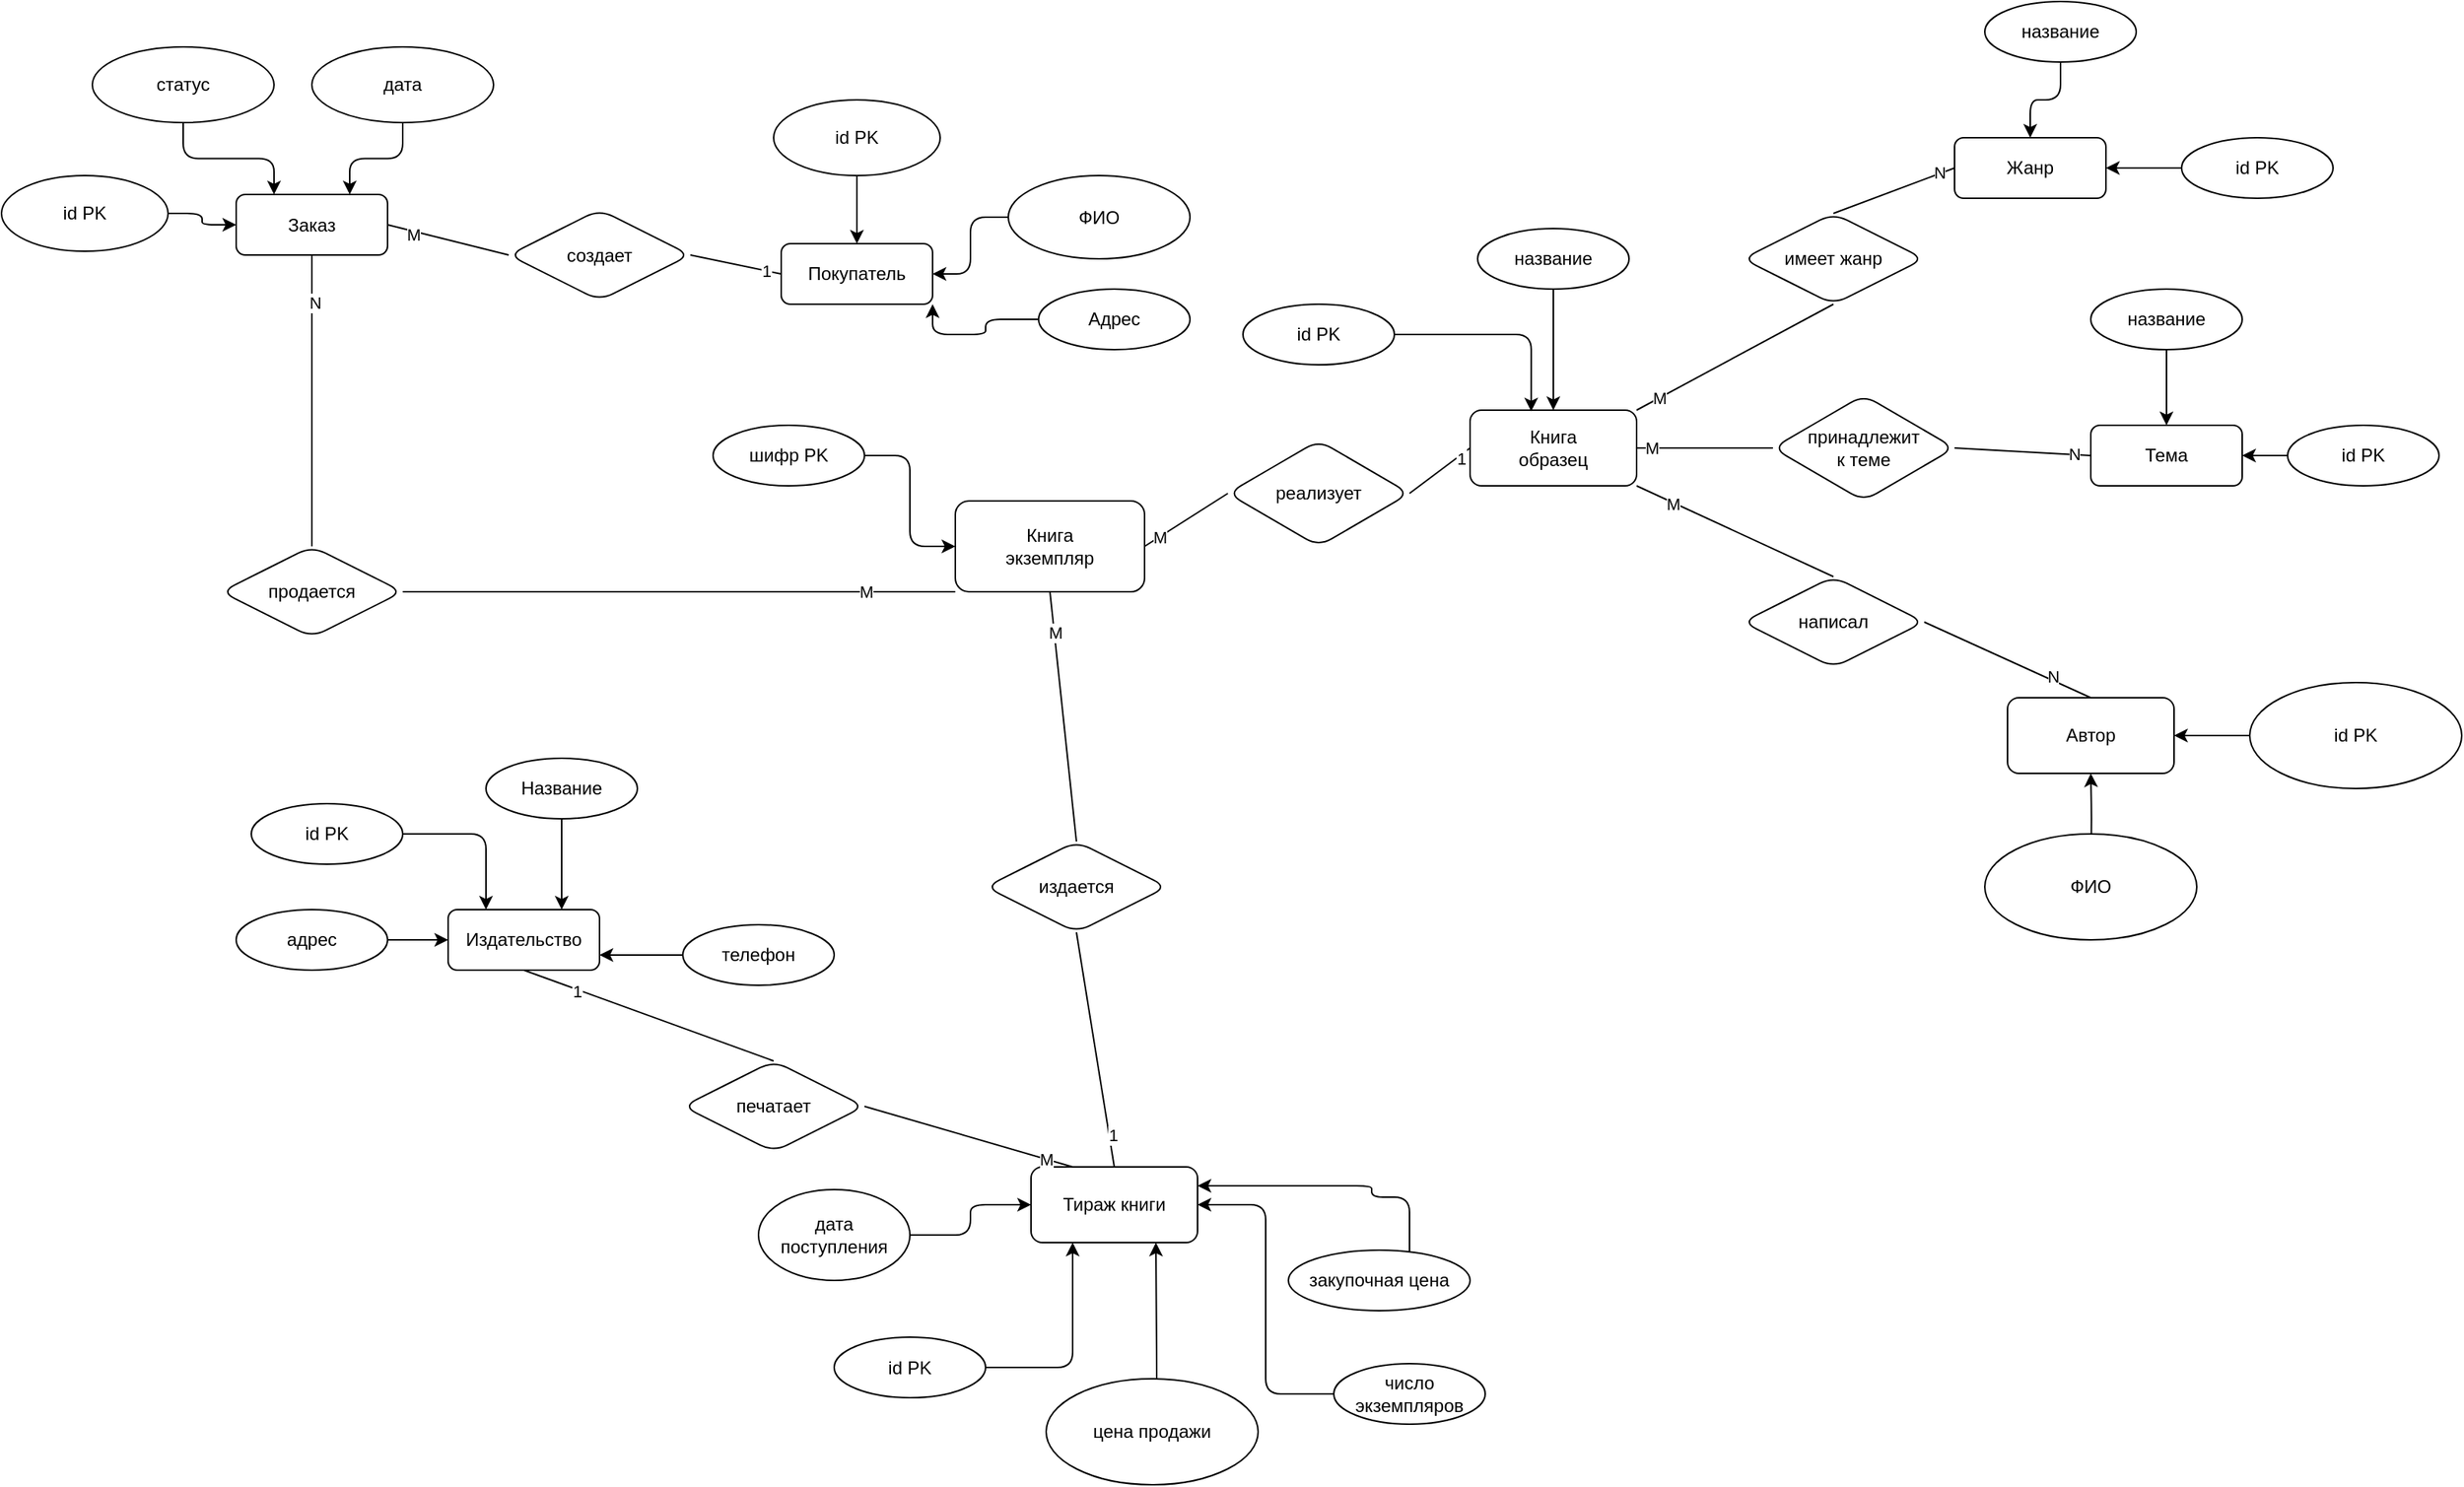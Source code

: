 <mxfile version="28.1.2">
  <diagram name="Page-1" id="4gY1-9q_Mk5y2YA-QHFZ">
    <mxGraphModel dx="2745" dy="1313" grid="1" gridSize="10" guides="1" tooltips="1" connect="1" arrows="1" fold="1" page="1" pageScale="1" pageWidth="850" pageHeight="1100" math="0" shadow="0" adaptiveColors="simple">
      <root>
        <mxCell id="0" />
        <mxCell id="1" parent="0" />
        <mxCell id="9Se3oxlIsE2VvD1E5Tmt-3" value="Книга&lt;div&gt;образец&lt;/div&gt;" style="html=1;whiteSpace=wrap;rounded=1;" parent="1" vertex="1">
          <mxGeometry x="210" y="360" width="110" height="50" as="geometry" />
        </mxCell>
        <mxCell id="9Se3oxlIsE2VvD1E5Tmt-8" value="id PK" style="ellipse;whiteSpace=wrap;html=1;rounded=1;" parent="1" vertex="1">
          <mxGeometry x="60" y="290" width="100" height="40" as="geometry" />
        </mxCell>
        <mxCell id="9Se3oxlIsE2VvD1E5Tmt-14" style="edgeStyle=orthogonalEdgeStyle;rounded=1;orthogonalLoop=1;jettySize=auto;html=1;entryX=0.5;entryY=0;entryDx=0;entryDy=0;" parent="1" source="9Se3oxlIsE2VvD1E5Tmt-11" target="9Se3oxlIsE2VvD1E5Tmt-3" edge="1">
          <mxGeometry relative="1" as="geometry" />
        </mxCell>
        <mxCell id="9Se3oxlIsE2VvD1E5Tmt-11" value="название" style="ellipse;whiteSpace=wrap;html=1;rounded=1;" parent="1" vertex="1">
          <mxGeometry x="215" y="240" width="100" height="40" as="geometry" />
        </mxCell>
        <mxCell id="9Se3oxlIsE2VvD1E5Tmt-16" style="edgeStyle=orthogonalEdgeStyle;rounded=1;orthogonalLoop=1;jettySize=auto;html=1;entryX=0.367;entryY=0.016;entryDx=0;entryDy=0;entryPerimeter=0;" parent="1" source="9Se3oxlIsE2VvD1E5Tmt-8" target="9Se3oxlIsE2VvD1E5Tmt-3" edge="1">
          <mxGeometry relative="1" as="geometry">
            <Array as="points">
              <mxPoint x="250" y="310" />
            </Array>
          </mxGeometry>
        </mxCell>
        <mxCell id="9Se3oxlIsE2VvD1E5Tmt-17" value="Тираж книги" style="html=1;whiteSpace=wrap;rounded=1;" parent="1" vertex="1">
          <mxGeometry x="-80" y="860" width="110" height="50" as="geometry" />
        </mxCell>
        <mxCell id="9Se3oxlIsE2VvD1E5Tmt-26" style="edgeStyle=orthogonalEdgeStyle;rounded=1;orthogonalLoop=1;jettySize=auto;html=1;entryX=0;entryY=0.5;entryDx=0;entryDy=0;" parent="1" source="9Se3oxlIsE2VvD1E5Tmt-18" target="9Se3oxlIsE2VvD1E5Tmt-17" edge="1">
          <mxGeometry relative="1" as="geometry" />
        </mxCell>
        <mxCell id="9Se3oxlIsE2VvD1E5Tmt-18" value="дата поступления" style="ellipse;whiteSpace=wrap;html=1;rounded=1;" parent="1" vertex="1">
          <mxGeometry x="-260" y="875" width="100" height="60" as="geometry" />
        </mxCell>
        <mxCell id="9Se3oxlIsE2VvD1E5Tmt-29" style="edgeStyle=orthogonalEdgeStyle;rounded=1;orthogonalLoop=1;jettySize=auto;html=1;entryX=1;entryY=0.25;entryDx=0;entryDy=0;exitX=0;exitY=0.5;exitDx=0;exitDy=0;" parent="1" source="9Se3oxlIsE2VvD1E5Tmt-20" target="9Se3oxlIsE2VvD1E5Tmt-17" edge="1">
          <mxGeometry relative="1" as="geometry">
            <Array as="points">
              <mxPoint x="170" y="880" />
              <mxPoint x="145" y="880" />
              <mxPoint x="145" y="873" />
            </Array>
            <mxPoint x="145" y="916.771" as="sourcePoint" />
          </mxGeometry>
        </mxCell>
        <mxCell id="9Se3oxlIsE2VvD1E5Tmt-20" value="закупочная цена" style="ellipse;whiteSpace=wrap;html=1;rounded=1;" parent="1" vertex="1">
          <mxGeometry x="90" y="915" width="120" height="40" as="geometry" />
        </mxCell>
        <mxCell id="9Se3oxlIsE2VvD1E5Tmt-23" style="edgeStyle=orthogonalEdgeStyle;rounded=1;orthogonalLoop=1;jettySize=auto;html=1;entryX=1;entryY=0.5;entryDx=0;entryDy=0;" parent="1" source="9Se3oxlIsE2VvD1E5Tmt-21" target="9Se3oxlIsE2VvD1E5Tmt-17" edge="1">
          <mxGeometry relative="1" as="geometry" />
        </mxCell>
        <mxCell id="9Se3oxlIsE2VvD1E5Tmt-21" value="число экземпляров" style="ellipse;whiteSpace=wrap;html=1;rounded=1;" parent="1" vertex="1">
          <mxGeometry x="120" y="990" width="100" height="40" as="geometry" />
        </mxCell>
        <mxCell id="9Se3oxlIsE2VvD1E5Tmt-36" value="издается" style="shape=rhombus;perimeter=rhombusPerimeter;whiteSpace=wrap;html=1;align=center;rounded=1;" parent="1" vertex="1">
          <mxGeometry x="-110" y="645" width="120" height="60" as="geometry" />
        </mxCell>
        <mxCell id="9Se3oxlIsE2VvD1E5Tmt-47" value="" style="endArrow=none;html=1;rounded=1;entryX=0.5;entryY=0;entryDx=0;entryDy=0;exitX=0.5;exitY=1;exitDx=0;exitDy=0;" parent="1" source="R1NpIcsILPxAZZRYo32D-2" target="9Se3oxlIsE2VvD1E5Tmt-36" edge="1">
          <mxGeometry relative="1" as="geometry">
            <mxPoint x="220" y="510" as="sourcePoint" />
            <mxPoint x="320" y="480" as="targetPoint" />
          </mxGeometry>
        </mxCell>
        <mxCell id="9Se3oxlIsE2VvD1E5Tmt-49" value="M" style="edgeLabel;html=1;align=center;verticalAlign=middle;resizable=0;points=[];rounded=1;" parent="9Se3oxlIsE2VvD1E5Tmt-47" vertex="1" connectable="0">
          <mxGeometry x="-0.678" relative="1" as="geometry">
            <mxPoint as="offset" />
          </mxGeometry>
        </mxCell>
        <mxCell id="9Se3oxlIsE2VvD1E5Tmt-48" value="" style="endArrow=none;html=1;rounded=1;entryX=0.5;entryY=1;entryDx=0;entryDy=0;exitX=0.5;exitY=0;exitDx=0;exitDy=0;" parent="1" source="9Se3oxlIsE2VvD1E5Tmt-17" target="9Se3oxlIsE2VvD1E5Tmt-36" edge="1">
          <mxGeometry relative="1" as="geometry">
            <mxPoint x="10" y="790" as="sourcePoint" />
            <mxPoint x="170" y="790" as="targetPoint" />
          </mxGeometry>
        </mxCell>
        <mxCell id="9Se3oxlIsE2VvD1E5Tmt-51" value="1" style="edgeLabel;html=1;align=center;verticalAlign=middle;resizable=0;points=[];rounded=1;" parent="9Se3oxlIsE2VvD1E5Tmt-48" vertex="1" connectable="0">
          <mxGeometry x="-0.727" y="-1" relative="1" as="geometry">
            <mxPoint x="1" as="offset" />
          </mxGeometry>
        </mxCell>
        <mxCell id="9Se3oxlIsE2VvD1E5Tmt-52" value="Тема" style="whiteSpace=wrap;html=1;align=center;rounded=1;" parent="1" vertex="1">
          <mxGeometry x="620" y="370" width="100" height="40" as="geometry" />
        </mxCell>
        <mxCell id="9Se3oxlIsE2VvD1E5Tmt-53" value="принадлежит&lt;div&gt;к теме&lt;/div&gt;" style="shape=rhombus;perimeter=rhombusPerimeter;whiteSpace=wrap;html=1;align=center;rounded=1;" parent="1" vertex="1">
          <mxGeometry x="410" y="350" width="120" height="70" as="geometry" />
        </mxCell>
        <mxCell id="9Se3oxlIsE2VvD1E5Tmt-55" value="" style="endArrow=none;html=1;rounded=1;exitX=1;exitY=0.5;exitDx=0;exitDy=0;entryX=0;entryY=0.5;entryDx=0;entryDy=0;" parent="1" source="9Se3oxlIsE2VvD1E5Tmt-3" target="9Se3oxlIsE2VvD1E5Tmt-53" edge="1">
          <mxGeometry relative="1" as="geometry">
            <mxPoint x="280" y="480" as="sourcePoint" />
            <mxPoint x="440" y="480" as="targetPoint" />
          </mxGeometry>
        </mxCell>
        <mxCell id="9Se3oxlIsE2VvD1E5Tmt-57" value="M" style="edgeLabel;html=1;align=center;verticalAlign=middle;resizable=0;points=[];rounded=1;" parent="9Se3oxlIsE2VvD1E5Tmt-55" vertex="1" connectable="0">
          <mxGeometry x="-0.774" relative="1" as="geometry">
            <mxPoint as="offset" />
          </mxGeometry>
        </mxCell>
        <mxCell id="9Se3oxlIsE2VvD1E5Tmt-56" value="" style="endArrow=none;html=1;rounded=1;exitX=1;exitY=0.5;exitDx=0;exitDy=0;entryX=0;entryY=0.5;entryDx=0;entryDy=0;" parent="1" source="9Se3oxlIsE2VvD1E5Tmt-53" target="9Se3oxlIsE2VvD1E5Tmt-52" edge="1">
          <mxGeometry relative="1" as="geometry">
            <mxPoint x="420" y="460" as="sourcePoint" />
            <mxPoint x="580" y="460" as="targetPoint" />
          </mxGeometry>
        </mxCell>
        <mxCell id="9Se3oxlIsE2VvD1E5Tmt-58" value="N" style="edgeLabel;html=1;align=center;verticalAlign=middle;resizable=0;points=[];rounded=1;" parent="9Se3oxlIsE2VvD1E5Tmt-56" vertex="1" connectable="0">
          <mxGeometry x="0.755" y="1" relative="1" as="geometry">
            <mxPoint as="offset" />
          </mxGeometry>
        </mxCell>
        <mxCell id="9Se3oxlIsE2VvD1E5Tmt-60" style="edgeStyle=orthogonalEdgeStyle;rounded=1;orthogonalLoop=1;jettySize=auto;html=1;entryX=0.5;entryY=0;entryDx=0;entryDy=0;" parent="1" source="9Se3oxlIsE2VvD1E5Tmt-59" target="9Se3oxlIsE2VvD1E5Tmt-52" edge="1">
          <mxGeometry relative="1" as="geometry" />
        </mxCell>
        <mxCell id="9Se3oxlIsE2VvD1E5Tmt-59" value="название" style="ellipse;whiteSpace=wrap;html=1;align=center;rounded=1;" parent="1" vertex="1">
          <mxGeometry x="620" y="280" width="100" height="40" as="geometry" />
        </mxCell>
        <mxCell id="9Se3oxlIsE2VvD1E5Tmt-62" style="edgeStyle=orthogonalEdgeStyle;rounded=1;orthogonalLoop=1;jettySize=auto;html=1;entryX=1;entryY=0.5;entryDx=0;entryDy=0;" parent="1" source="9Se3oxlIsE2VvD1E5Tmt-61" target="9Se3oxlIsE2VvD1E5Tmt-52" edge="1">
          <mxGeometry relative="1" as="geometry" />
        </mxCell>
        <mxCell id="9Se3oxlIsE2VvD1E5Tmt-61" value="id PK" style="ellipse;whiteSpace=wrap;html=1;align=center;rounded=1;" parent="1" vertex="1">
          <mxGeometry x="750" y="370" width="100" height="40" as="geometry" />
        </mxCell>
        <mxCell id="R1NpIcsILPxAZZRYo32D-1" style="edgeStyle=orthogonalEdgeStyle;rounded=1;orthogonalLoop=1;jettySize=auto;html=1;entryX=0.25;entryY=1;entryDx=0;entryDy=0;" parent="1" source="9Se3oxlIsE2VvD1E5Tmt-66" target="9Se3oxlIsE2VvD1E5Tmt-17" edge="1">
          <mxGeometry relative="1" as="geometry" />
        </mxCell>
        <mxCell id="9Se3oxlIsE2VvD1E5Tmt-66" value="id PK" style="ellipse;whiteSpace=wrap;html=1;align=center;rounded=1;" parent="1" vertex="1">
          <mxGeometry x="-210" y="972.5" width="100" height="40" as="geometry" />
        </mxCell>
        <mxCell id="W8SGmFH3baPtPfJe9Yov-1" value="Автор" style="html=1;whiteSpace=wrap;rounded=1;" parent="1" vertex="1">
          <mxGeometry x="565" y="550" width="110" height="50" as="geometry" />
        </mxCell>
        <mxCell id="W8SGmFH3baPtPfJe9Yov-4" style="edgeStyle=orthogonalEdgeStyle;rounded=1;orthogonalLoop=1;jettySize=auto;html=1;entryX=0.5;entryY=1;entryDx=0;entryDy=0;" parent="1" target="W8SGmFH3baPtPfJe9Yov-1" edge="1">
          <mxGeometry relative="1" as="geometry">
            <mxPoint x="620" y="660.0" as="sourcePoint" />
          </mxGeometry>
        </mxCell>
        <mxCell id="W8SGmFH3baPtPfJe9Yov-2" value="ФИО" style="ellipse;whiteSpace=wrap;html=1;rounded=1;" parent="1" vertex="1">
          <mxGeometry x="550" y="640" width="140" height="70" as="geometry" />
        </mxCell>
        <mxCell id="W8SGmFH3baPtPfJe9Yov-5" style="edgeStyle=orthogonalEdgeStyle;rounded=1;orthogonalLoop=1;jettySize=auto;html=1;entryX=1;entryY=0.5;entryDx=0;entryDy=0;" parent="1" source="W8SGmFH3baPtPfJe9Yov-3" target="W8SGmFH3baPtPfJe9Yov-1" edge="1">
          <mxGeometry relative="1" as="geometry" />
        </mxCell>
        <mxCell id="W8SGmFH3baPtPfJe9Yov-3" value="id PK" style="ellipse;whiteSpace=wrap;html=1;rounded=1;" parent="1" vertex="1">
          <mxGeometry x="725" y="540" width="140" height="70" as="geometry" />
        </mxCell>
        <mxCell id="W8SGmFH3baPtPfJe9Yov-11" value="написал" style="shape=rhombus;perimeter=rhombusPerimeter;whiteSpace=wrap;html=1;align=center;rounded=1;" parent="1" vertex="1">
          <mxGeometry x="390" y="470" width="120" height="60" as="geometry" />
        </mxCell>
        <mxCell id="W8SGmFH3baPtPfJe9Yov-12" value="" style="endArrow=none;html=1;rounded=1;exitX=1;exitY=1;exitDx=0;exitDy=0;entryX=0.5;entryY=0;entryDx=0;entryDy=0;" parent="1" source="9Se3oxlIsE2VvD1E5Tmt-3" target="W8SGmFH3baPtPfJe9Yov-11" edge="1">
          <mxGeometry relative="1" as="geometry">
            <mxPoint x="420" y="610" as="sourcePoint" />
            <mxPoint x="580" y="610" as="targetPoint" />
          </mxGeometry>
        </mxCell>
        <mxCell id="W8SGmFH3baPtPfJe9Yov-13" value="M" style="edgeLabel;html=1;align=center;verticalAlign=middle;resizable=0;points=[];rounded=1;" parent="W8SGmFH3baPtPfJe9Yov-12" vertex="1" connectable="0">
          <mxGeometry x="-0.638" y="-1" relative="1" as="geometry">
            <mxPoint x="1" as="offset" />
          </mxGeometry>
        </mxCell>
        <mxCell id="W8SGmFH3baPtPfJe9Yov-14" value="" style="endArrow=none;html=1;rounded=1;exitX=1;exitY=0.5;exitDx=0;exitDy=0;entryX=0.5;entryY=0;entryDx=0;entryDy=0;" parent="1" source="W8SGmFH3baPtPfJe9Yov-11" target="W8SGmFH3baPtPfJe9Yov-1" edge="1">
          <mxGeometry relative="1" as="geometry">
            <mxPoint x="445" y="620" as="sourcePoint" />
            <mxPoint x="605" y="620" as="targetPoint" />
          </mxGeometry>
        </mxCell>
        <mxCell id="W8SGmFH3baPtPfJe9Yov-15" value="N" style="edgeLabel;html=1;align=center;verticalAlign=middle;resizable=0;points=[];rounded=1;" parent="W8SGmFH3baPtPfJe9Yov-14" vertex="1" connectable="0">
          <mxGeometry x="0.521" y="3" relative="1" as="geometry">
            <mxPoint as="offset" />
          </mxGeometry>
        </mxCell>
        <mxCell id="W8SGmFH3baPtPfJe9Yov-16" value="Издательство" style="whiteSpace=wrap;html=1;align=center;rounded=1;" parent="1" vertex="1">
          <mxGeometry x="-465" y="690" width="100" height="40" as="geometry" />
        </mxCell>
        <mxCell id="TnkTCyvSRFXL7-e-8ldS-4" style="edgeStyle=orthogonalEdgeStyle;rounded=1;orthogonalLoop=1;jettySize=auto;html=1;entryX=0.25;entryY=0;entryDx=0;entryDy=0;" parent="1" source="W8SGmFH3baPtPfJe9Yov-17" target="W8SGmFH3baPtPfJe9Yov-16" edge="1">
          <mxGeometry relative="1" as="geometry" />
        </mxCell>
        <mxCell id="W8SGmFH3baPtPfJe9Yov-17" value="id PK" style="ellipse;whiteSpace=wrap;html=1;align=center;rounded=1;" parent="1" vertex="1">
          <mxGeometry x="-595" y="620" width="100" height="40" as="geometry" />
        </mxCell>
        <mxCell id="TnkTCyvSRFXL7-e-8ldS-3" style="edgeStyle=orthogonalEdgeStyle;rounded=1;orthogonalLoop=1;jettySize=auto;html=1;entryX=0.75;entryY=0;entryDx=0;entryDy=0;" parent="1" source="W8SGmFH3baPtPfJe9Yov-19" target="W8SGmFH3baPtPfJe9Yov-16" edge="1">
          <mxGeometry relative="1" as="geometry" />
        </mxCell>
        <mxCell id="W8SGmFH3baPtPfJe9Yov-19" value="Название" style="ellipse;whiteSpace=wrap;html=1;align=center;rounded=1;" parent="1" vertex="1">
          <mxGeometry x="-440" y="590" width="100" height="40" as="geometry" />
        </mxCell>
        <mxCell id="W8SGmFH3baPtPfJe9Yov-22" style="edgeStyle=orthogonalEdgeStyle;rounded=1;orthogonalLoop=1;jettySize=auto;html=1;" parent="1" source="W8SGmFH3baPtPfJe9Yov-21" target="W8SGmFH3baPtPfJe9Yov-16" edge="1">
          <mxGeometry relative="1" as="geometry" />
        </mxCell>
        <mxCell id="W8SGmFH3baPtPfJe9Yov-21" value="адрес" style="ellipse;whiteSpace=wrap;html=1;align=center;rounded=1;" parent="1" vertex="1">
          <mxGeometry x="-605" y="690" width="100" height="40" as="geometry" />
        </mxCell>
        <mxCell id="W8SGmFH3baPtPfJe9Yov-23" value="печатает" style="shape=rhombus;perimeter=rhombusPerimeter;whiteSpace=wrap;html=1;align=center;rounded=1;" parent="1" vertex="1">
          <mxGeometry x="-310" y="790" width="120" height="60" as="geometry" />
        </mxCell>
        <mxCell id="W8SGmFH3baPtPfJe9Yov-24" value="" style="endArrow=none;html=1;rounded=1;exitX=0.5;exitY=1;exitDx=0;exitDy=0;entryX=0.5;entryY=0;entryDx=0;entryDy=0;" parent="1" source="W8SGmFH3baPtPfJe9Yov-16" target="W8SGmFH3baPtPfJe9Yov-23" edge="1">
          <mxGeometry relative="1" as="geometry">
            <mxPoint x="25" y="750" as="sourcePoint" />
            <mxPoint x="185" y="750" as="targetPoint" />
          </mxGeometry>
        </mxCell>
        <mxCell id="W8SGmFH3baPtPfJe9Yov-27" value="1" style="edgeLabel;html=1;align=center;verticalAlign=middle;resizable=0;points=[];rounded=1;" parent="W8SGmFH3baPtPfJe9Yov-24" vertex="1" connectable="0">
          <mxGeometry x="-0.581" y="-1" relative="1" as="geometry">
            <mxPoint as="offset" />
          </mxGeometry>
        </mxCell>
        <mxCell id="W8SGmFH3baPtPfJe9Yov-25" value="" style="endArrow=none;html=1;rounded=1;exitX=1;exitY=0.5;exitDx=0;exitDy=0;entryX=0.25;entryY=0;entryDx=0;entryDy=0;" parent="1" source="W8SGmFH3baPtPfJe9Yov-23" target="9Se3oxlIsE2VvD1E5Tmt-17" edge="1">
          <mxGeometry relative="1" as="geometry">
            <mxPoint x="250" y="640" as="sourcePoint" />
            <mxPoint x="410" y="640" as="targetPoint" />
          </mxGeometry>
        </mxCell>
        <mxCell id="W8SGmFH3baPtPfJe9Yov-26" value="M" style="edgeLabel;html=1;align=center;verticalAlign=middle;resizable=0;points=[];rounded=1;" parent="W8SGmFH3baPtPfJe9Yov-25" vertex="1" connectable="0">
          <mxGeometry x="0.737" relative="1" as="geometry">
            <mxPoint as="offset" />
          </mxGeometry>
        </mxCell>
        <mxCell id="W8SGmFH3baPtPfJe9Yov-30" style="edgeStyle=orthogonalEdgeStyle;rounded=1;orthogonalLoop=1;jettySize=auto;html=1;entryX=1;entryY=0.75;entryDx=0;entryDy=0;" parent="1" source="W8SGmFH3baPtPfJe9Yov-28" target="W8SGmFH3baPtPfJe9Yov-16" edge="1">
          <mxGeometry relative="1" as="geometry">
            <Array as="points">
              <mxPoint x="-275" y="720" />
            </Array>
          </mxGeometry>
        </mxCell>
        <mxCell id="W8SGmFH3baPtPfJe9Yov-28" value="телефон" style="ellipse;whiteSpace=wrap;html=1;align=center;rounded=1;" parent="1" vertex="1">
          <mxGeometry x="-310" y="700" width="100" height="40" as="geometry" />
        </mxCell>
        <mxCell id="cuhkvLwkdtvA_Xsvxnh1-2" style="edgeStyle=orthogonalEdgeStyle;rounded=1;orthogonalLoop=1;jettySize=auto;html=1;entryX=0.75;entryY=1;entryDx=0;entryDy=0;" parent="1" source="cuhkvLwkdtvA_Xsvxnh1-1" target="9Se3oxlIsE2VvD1E5Tmt-17" edge="1">
          <mxGeometry relative="1" as="geometry">
            <Array as="points">
              <mxPoint x="3" y="990" />
              <mxPoint x="3" y="990" />
            </Array>
          </mxGeometry>
        </mxCell>
        <mxCell id="cuhkvLwkdtvA_Xsvxnh1-1" value="цена продажи" style="ellipse;whiteSpace=wrap;html=1;rounded=1;" parent="1" vertex="1">
          <mxGeometry x="-70" y="1000" width="140" height="70" as="geometry" />
        </mxCell>
        <mxCell id="TmfHrnBX4bweccH5hzlP-1" value="Жанр" style="whiteSpace=wrap;html=1;align=center;rounded=1;" parent="1" vertex="1">
          <mxGeometry x="530" y="180" width="100" height="40" as="geometry" />
        </mxCell>
        <mxCell id="TmfHrnBX4bweccH5hzlP-2" value="имеет жанр" style="shape=rhombus;perimeter=rhombusPerimeter;whiteSpace=wrap;html=1;align=center;direction=north;rounded=1;" parent="1" vertex="1">
          <mxGeometry x="390" y="230" width="120" height="60" as="geometry" />
        </mxCell>
        <mxCell id="TmfHrnBX4bweccH5hzlP-3" value="" style="endArrow=none;html=1;rounded=1;exitX=1;exitY=0.5;exitDx=0;exitDy=0;entryX=0;entryY=0.5;entryDx=0;entryDy=0;" parent="1" source="TmfHrnBX4bweccH5hzlP-2" target="TmfHrnBX4bweccH5hzlP-1" edge="1">
          <mxGeometry relative="1" as="geometry">
            <mxPoint x="350" y="270" as="sourcePoint" />
            <mxPoint x="510" y="270" as="targetPoint" />
          </mxGeometry>
        </mxCell>
        <mxCell id="TmfHrnBX4bweccH5hzlP-4" value="N" style="edgeLabel;html=1;align=center;verticalAlign=middle;resizable=0;points=[];rounded=1;" parent="TmfHrnBX4bweccH5hzlP-3" vertex="1" connectable="0">
          <mxGeometry x="0.755" y="1" relative="1" as="geometry">
            <mxPoint as="offset" />
          </mxGeometry>
        </mxCell>
        <mxCell id="TmfHrnBX4bweccH5hzlP-5" style="edgeStyle=orthogonalEdgeStyle;rounded=1;orthogonalLoop=1;jettySize=auto;html=1;entryX=0.5;entryY=0;entryDx=0;entryDy=0;" parent="1" source="TmfHrnBX4bweccH5hzlP-6" target="TmfHrnBX4bweccH5hzlP-1" edge="1">
          <mxGeometry relative="1" as="geometry" />
        </mxCell>
        <mxCell id="TmfHrnBX4bweccH5hzlP-6" value="название" style="ellipse;whiteSpace=wrap;html=1;align=center;rounded=1;" parent="1" vertex="1">
          <mxGeometry x="550" y="90" width="100" height="40" as="geometry" />
        </mxCell>
        <mxCell id="TmfHrnBX4bweccH5hzlP-7" style="edgeStyle=orthogonalEdgeStyle;rounded=1;orthogonalLoop=1;jettySize=auto;html=1;entryX=1;entryY=0.5;entryDx=0;entryDy=0;" parent="1" source="TmfHrnBX4bweccH5hzlP-8" target="TmfHrnBX4bweccH5hzlP-1" edge="1">
          <mxGeometry relative="1" as="geometry" />
        </mxCell>
        <mxCell id="TmfHrnBX4bweccH5hzlP-8" value="id PK" style="ellipse;whiteSpace=wrap;html=1;align=center;rounded=1;" parent="1" vertex="1">
          <mxGeometry x="680" y="180" width="100" height="40" as="geometry" />
        </mxCell>
        <mxCell id="TmfHrnBX4bweccH5hzlP-9" value="" style="endArrow=none;html=1;rounded=1;exitX=1;exitY=0;exitDx=0;exitDy=0;entryX=0;entryY=0.5;entryDx=0;entryDy=0;" parent="1" source="9Se3oxlIsE2VvD1E5Tmt-3" target="TmfHrnBX4bweccH5hzlP-2" edge="1">
          <mxGeometry relative="1" as="geometry">
            <mxPoint x="360" y="310" as="sourcePoint" />
            <mxPoint x="450" y="315" as="targetPoint" />
          </mxGeometry>
        </mxCell>
        <mxCell id="TmfHrnBX4bweccH5hzlP-10" value="M" style="edgeLabel;html=1;align=center;verticalAlign=middle;resizable=0;points=[];rounded=1;" parent="TmfHrnBX4bweccH5hzlP-9" vertex="1" connectable="0">
          <mxGeometry x="-0.774" relative="1" as="geometry">
            <mxPoint as="offset" />
          </mxGeometry>
        </mxCell>
        <mxCell id="6Ank3q57ABnUUZoKMcUR-1" value="Заказ" style="whiteSpace=wrap;html=1;align=center;rounded=1;" parent="1" vertex="1">
          <mxGeometry x="-605" y="217.5" width="100" height="40" as="geometry" />
        </mxCell>
        <mxCell id="6Ank3q57ABnUUZoKMcUR-2" value="продается" style="shape=rhombus;perimeter=rhombusPerimeter;whiteSpace=wrap;html=1;align=center;rounded=1;" parent="1" vertex="1">
          <mxGeometry x="-615" y="450" width="120" height="60" as="geometry" />
        </mxCell>
        <mxCell id="6Ank3q57ABnUUZoKMcUR-3" value="" style="endArrow=none;html=1;rounded=1;exitX=0;exitY=1;exitDx=0;exitDy=0;entryX=1;entryY=0.5;entryDx=0;entryDy=0;" parent="1" source="R1NpIcsILPxAZZRYo32D-2" target="6Ank3q57ABnUUZoKMcUR-2" edge="1">
          <mxGeometry relative="1" as="geometry">
            <mxPoint x="255" y="840" as="sourcePoint" />
            <mxPoint x="-490" y="470" as="targetPoint" />
          </mxGeometry>
        </mxCell>
        <mxCell id="6Ank3q57ABnUUZoKMcUR-4" value="M" style="edgeLabel;html=1;align=center;verticalAlign=middle;resizable=0;points=[];rounded=1;" parent="6Ank3q57ABnUUZoKMcUR-3" vertex="1" connectable="0">
          <mxGeometry x="-0.678" relative="1" as="geometry">
            <mxPoint as="offset" />
          </mxGeometry>
        </mxCell>
        <mxCell id="6Ank3q57ABnUUZoKMcUR-5" value="" style="endArrow=none;html=1;rounded=1;exitX=0.5;exitY=0;exitDx=0;exitDy=0;entryX=0.5;entryY=1;entryDx=0;entryDy=0;" parent="1" source="6Ank3q57ABnUUZoKMcUR-2" target="6Ank3q57ABnUUZoKMcUR-1" edge="1">
          <mxGeometry relative="1" as="geometry">
            <mxPoint x="-650" y="130" as="sourcePoint" />
            <mxPoint x="-735" y="330" as="targetPoint" />
          </mxGeometry>
        </mxCell>
        <mxCell id="6Ank3q57ABnUUZoKMcUR-15" value="N" style="edgeLabel;html=1;align=center;verticalAlign=middle;resizable=0;points=[];rounded=1;" parent="6Ank3q57ABnUUZoKMcUR-5" vertex="1" connectable="0">
          <mxGeometry x="0.665" y="-2" relative="1" as="geometry">
            <mxPoint y="-1" as="offset" />
          </mxGeometry>
        </mxCell>
        <mxCell id="6Ank3q57ABnUUZoKMcUR-8" value="Покупатель" style="whiteSpace=wrap;html=1;align=center;rounded=1;" parent="1" vertex="1">
          <mxGeometry x="-245" y="250" width="100" height="40" as="geometry" />
        </mxCell>
        <mxCell id="6Ank3q57ABnUUZoKMcUR-9" value="создает" style="shape=rhombus;perimeter=rhombusPerimeter;whiteSpace=wrap;html=1;align=center;rounded=1;" parent="1" vertex="1">
          <mxGeometry x="-425" y="227.5" width="120" height="60" as="geometry" />
        </mxCell>
        <mxCell id="6Ank3q57ABnUUZoKMcUR-10" value="" style="endArrow=none;html=1;rounded=1;exitX=0;exitY=0.5;exitDx=0;exitDy=0;entryX=1;entryY=0.5;entryDx=0;entryDy=0;" parent="1" source="6Ank3q57ABnUUZoKMcUR-8" target="6Ank3q57ABnUUZoKMcUR-9" edge="1">
          <mxGeometry relative="1" as="geometry">
            <mxPoint x="-525" y="197.5" as="sourcePoint" />
            <mxPoint x="-435" y="267.5" as="targetPoint" />
          </mxGeometry>
        </mxCell>
        <mxCell id="6Ank3q57ABnUUZoKMcUR-11" value="1" style="edgeLabel;html=1;align=center;verticalAlign=middle;resizable=0;points=[];rounded=1;" parent="6Ank3q57ABnUUZoKMcUR-10" vertex="1" connectable="0">
          <mxGeometry x="-0.678" relative="1" as="geometry">
            <mxPoint as="offset" />
          </mxGeometry>
        </mxCell>
        <mxCell id="6Ank3q57ABnUUZoKMcUR-12" value="" style="endArrow=none;html=1;rounded=1;exitX=0;exitY=0.5;exitDx=0;exitDy=0;entryX=1;entryY=0.5;entryDx=0;entryDy=0;" parent="1" source="6Ank3q57ABnUUZoKMcUR-9" target="6Ank3q57ABnUUZoKMcUR-1" edge="1">
          <mxGeometry relative="1" as="geometry">
            <mxPoint x="-455" y="247.5" as="sourcePoint" />
            <mxPoint x="-555" y="207.5" as="targetPoint" />
          </mxGeometry>
        </mxCell>
        <mxCell id="6Ank3q57ABnUUZoKMcUR-14" value="М" style="edgeLabel;html=1;align=center;verticalAlign=middle;resizable=0;points=[];rounded=1;" parent="6Ank3q57ABnUUZoKMcUR-12" vertex="1" connectable="0">
          <mxGeometry x="0.573" y="2" relative="1" as="geometry">
            <mxPoint as="offset" />
          </mxGeometry>
        </mxCell>
        <mxCell id="6Ank3q57ABnUUZoKMcUR-17" style="edgeStyle=orthogonalEdgeStyle;rounded=1;orthogonalLoop=1;jettySize=auto;html=1;entryX=0;entryY=0.5;entryDx=0;entryDy=0;" parent="1" source="6Ank3q57ABnUUZoKMcUR-16" target="6Ank3q57ABnUUZoKMcUR-1" edge="1">
          <mxGeometry relative="1" as="geometry" />
        </mxCell>
        <mxCell id="6Ank3q57ABnUUZoKMcUR-16" value="id PK" style="ellipse;whiteSpace=wrap;html=1;rounded=1;" parent="1" vertex="1">
          <mxGeometry x="-760" y="205" width="110" height="50" as="geometry" />
        </mxCell>
        <mxCell id="6Ank3q57ABnUUZoKMcUR-19" style="edgeStyle=orthogonalEdgeStyle;rounded=1;orthogonalLoop=1;jettySize=auto;html=1;entryX=1;entryY=0.5;entryDx=0;entryDy=0;" parent="1" source="6Ank3q57ABnUUZoKMcUR-18" target="6Ank3q57ABnUUZoKMcUR-8" edge="1">
          <mxGeometry relative="1" as="geometry" />
        </mxCell>
        <mxCell id="6Ank3q57ABnUUZoKMcUR-18" value="ФИО" style="ellipse;whiteSpace=wrap;html=1;rounded=1;" parent="1" vertex="1">
          <mxGeometry x="-95" y="205" width="120" height="55" as="geometry" />
        </mxCell>
        <mxCell id="6Ank3q57ABnUUZoKMcUR-21" style="edgeStyle=orthogonalEdgeStyle;rounded=1;orthogonalLoop=1;jettySize=auto;html=1;" parent="1" source="6Ank3q57ABnUUZoKMcUR-20" target="6Ank3q57ABnUUZoKMcUR-8" edge="1">
          <mxGeometry relative="1" as="geometry" />
        </mxCell>
        <mxCell id="6Ank3q57ABnUUZoKMcUR-20" value="id PK" style="ellipse;whiteSpace=wrap;html=1;rounded=1;" parent="1" vertex="1">
          <mxGeometry x="-250" y="155" width="110" height="50" as="geometry" />
        </mxCell>
        <mxCell id="6Ank3q57ABnUUZoKMcUR-23" style="edgeStyle=orthogonalEdgeStyle;rounded=1;orthogonalLoop=1;jettySize=auto;html=1;entryX=1;entryY=1;entryDx=0;entryDy=0;" parent="1" source="6Ank3q57ABnUUZoKMcUR-22" target="6Ank3q57ABnUUZoKMcUR-8" edge="1">
          <mxGeometry relative="1" as="geometry" />
        </mxCell>
        <mxCell id="6Ank3q57ABnUUZoKMcUR-22" value="Адрес" style="ellipse;whiteSpace=wrap;html=1;align=center;rounded=1;" parent="1" vertex="1">
          <mxGeometry x="-75" y="280" width="100" height="40" as="geometry" />
        </mxCell>
        <mxCell id="R1NpIcsILPxAZZRYo32D-2" value="Книга&lt;div&gt;экземпляр&lt;/div&gt;" style="html=1;whiteSpace=wrap;rounded=1;" parent="1" vertex="1">
          <mxGeometry x="-130" y="420" width="125" height="60" as="geometry" />
        </mxCell>
        <mxCell id="R1NpIcsILPxAZZRYo32D-4" style="edgeStyle=orthogonalEdgeStyle;rounded=1;orthogonalLoop=1;jettySize=auto;html=1;entryX=0;entryY=0.5;entryDx=0;entryDy=0;" parent="1" source="R1NpIcsILPxAZZRYo32D-3" target="R1NpIcsILPxAZZRYo32D-2" edge="1">
          <mxGeometry relative="1" as="geometry" />
        </mxCell>
        <mxCell id="R1NpIcsILPxAZZRYo32D-3" value="шифр PK" style="ellipse;whiteSpace=wrap;html=1;rounded=1;" parent="1" vertex="1">
          <mxGeometry x="-290" y="370" width="100" height="40" as="geometry" />
        </mxCell>
        <mxCell id="R1NpIcsILPxAZZRYo32D-5" value="реализует" style="shape=rhombus;perimeter=rhombusPerimeter;whiteSpace=wrap;html=1;align=center;rounded=1;" parent="1" vertex="1">
          <mxGeometry x="50" y="380" width="120" height="70" as="geometry" />
        </mxCell>
        <mxCell id="R1NpIcsILPxAZZRYo32D-6" value="" style="endArrow=none;html=1;rounded=1;exitX=1;exitY=0.5;exitDx=0;exitDy=0;entryX=0;entryY=0.5;entryDx=0;entryDy=0;" parent="1" source="R1NpIcsILPxAZZRYo32D-2" target="R1NpIcsILPxAZZRYo32D-5" edge="1">
          <mxGeometry relative="1" as="geometry">
            <mxPoint x="30" y="540" as="sourcePoint" />
            <mxPoint x="190" y="540" as="targetPoint" />
          </mxGeometry>
        </mxCell>
        <mxCell id="R1NpIcsILPxAZZRYo32D-8" value="М" style="edgeLabel;html=1;align=center;verticalAlign=middle;resizable=0;points=[];rounded=1;" parent="R1NpIcsILPxAZZRYo32D-6" vertex="1" connectable="0">
          <mxGeometry x="-0.635" relative="1" as="geometry">
            <mxPoint as="offset" />
          </mxGeometry>
        </mxCell>
        <mxCell id="R1NpIcsILPxAZZRYo32D-7" value="" style="endArrow=none;html=1;rounded=1;exitX=1;exitY=0.5;exitDx=0;exitDy=0;entryX=0;entryY=0.5;entryDx=0;entryDy=0;" parent="1" source="R1NpIcsILPxAZZRYo32D-5" target="9Se3oxlIsE2VvD1E5Tmt-3" edge="1">
          <mxGeometry relative="1" as="geometry">
            <mxPoint x="260" y="550" as="sourcePoint" />
            <mxPoint x="355" y="550" as="targetPoint" />
          </mxGeometry>
        </mxCell>
        <mxCell id="R1NpIcsILPxAZZRYo32D-9" value="1" style="edgeLabel;html=1;align=center;verticalAlign=middle;resizable=0;points=[];rounded=1;" parent="R1NpIcsILPxAZZRYo32D-7" vertex="1" connectable="0">
          <mxGeometry x="0.634" y="-2" relative="1" as="geometry">
            <mxPoint as="offset" />
          </mxGeometry>
        </mxCell>
        <mxCell id="tzQvxvjFYv2t3dYyNxty-2" style="edgeStyle=orthogonalEdgeStyle;rounded=1;orthogonalLoop=1;jettySize=auto;html=1;entryX=0.25;entryY=0;entryDx=0;entryDy=0;" parent="1" source="tzQvxvjFYv2t3dYyNxty-1" target="6Ank3q57ABnUUZoKMcUR-1" edge="1">
          <mxGeometry relative="1" as="geometry" />
        </mxCell>
        <mxCell id="tzQvxvjFYv2t3dYyNxty-1" value="статус" style="ellipse;whiteSpace=wrap;html=1;rounded=1;" parent="1" vertex="1">
          <mxGeometry x="-700" y="120" width="120" height="50" as="geometry" />
        </mxCell>
        <mxCell id="TnkTCyvSRFXL7-e-8ldS-2" style="edgeStyle=orthogonalEdgeStyle;rounded=1;orthogonalLoop=1;jettySize=auto;html=1;entryX=0.75;entryY=0;entryDx=0;entryDy=0;" parent="1" source="TnkTCyvSRFXL7-e-8ldS-1" target="6Ank3q57ABnUUZoKMcUR-1" edge="1">
          <mxGeometry relative="1" as="geometry" />
        </mxCell>
        <mxCell id="TnkTCyvSRFXL7-e-8ldS-1" value="дата" style="ellipse;whiteSpace=wrap;html=1;rounded=1;" parent="1" vertex="1">
          <mxGeometry x="-555" y="120" width="120" height="50" as="geometry" />
        </mxCell>
      </root>
    </mxGraphModel>
  </diagram>
</mxfile>
